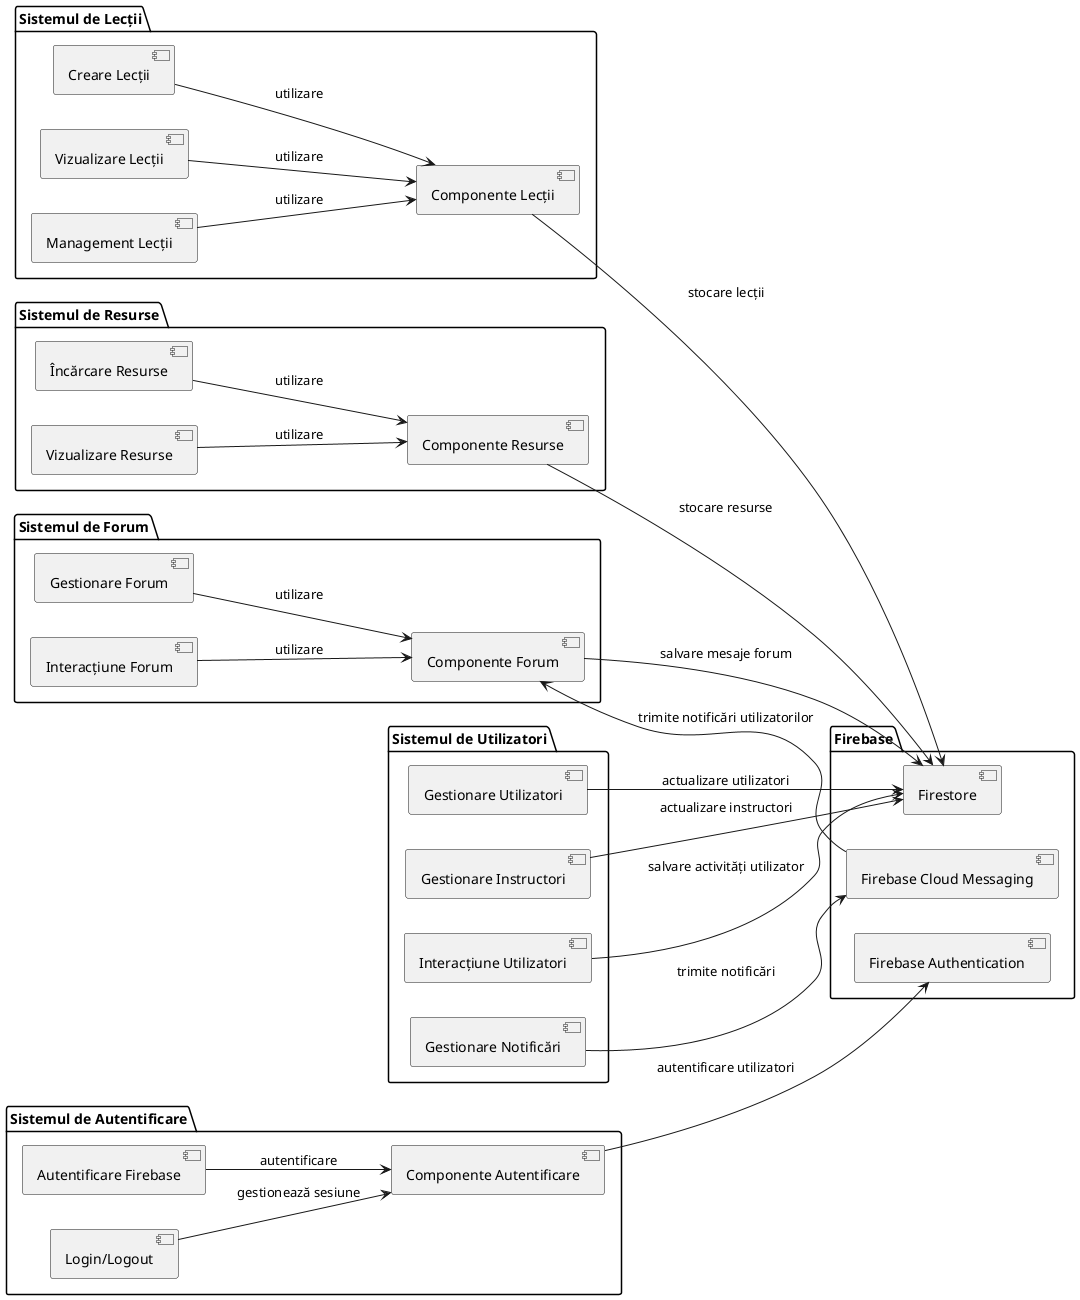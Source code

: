 @startuml
' Set the layout direction to left-right
left to right direction

' Diagrama de componente cu Firebase (organizată vertical și cu Firebase la mijloc)

package "Sistemul de Autentificare" {
  [Componente Autentificare]
  [Autentificare Firebase]
  [Login/Logout]
}

package "Sistemul de Lecții" {
  [Componente Lecții]
  [Creare Lecții]
  [Vizualizare Lecții]
  [Management Lecții]
}

package "Sistemul de Resurse" {
  [Componente Resurse]
  [Încărcare Resurse]
  [Vizualizare Resurse]
}

' Pachetul Firebase la mijloc
package "Firebase" {
  [Firestore]
  [Firebase Authentication]
  [Firebase Cloud Messaging]
}

package "Sistemul de Forum" {
  [Componente Forum]
  [Gestionare Forum]
  [Interacțiune Forum]
}

package "Sistemul de Utilizatori" {
  [Gestionare Utilizatori]
  [Gestionare Instructori]
  [Interacțiune Utilizatori]
  [Gestionare Notificări]
}

' Relațiile dintre componente

[Autentificare Firebase] --> [Componente Autentificare] : autentificare
[Componente Autentificare] --> [Firebase Authentication] : autentificare utilizatori

[Creare Lecții] --> [Componente Lecții] : utilizare
[Vizualizare Lecții] --> [Componente Lecții] : utilizare
[Management Lecții] --> [Componente Lecții] : utilizare
[Componente Lecții] --> [Firestore] : stocare lecții

[Încărcare Resurse] --> [Componente Resurse] : utilizare
[Vizualizare Resurse] --> [Componente Resurse] : utilizare
[Componente Resurse] --> [Firestore] : stocare resurse

[Gestionare Forum] --> [Componente Forum] : utilizare
[Interacțiune Forum] --> [Componente Forum] : utilizare
[Componente Forum] --> [Firestore] : salvare mesaje forum

[Gestionare Utilizatori] --> [Firestore] : actualizare utilizatori
[Gestionare Instructori] --> [Firestore] : actualizare instructori
[Interacțiune Utilizatori] --> [Firestore] : salvare activități utilizator

[Gestionare Notificări] --> [Firebase Cloud Messaging] : trimite notificări
[Firebase Cloud Messaging] --> [Componente Forum] : trimite notificări utilizatorilor
[Login/Logout] --> [Componente Autentificare] : gestionează sesiune

@enduml
